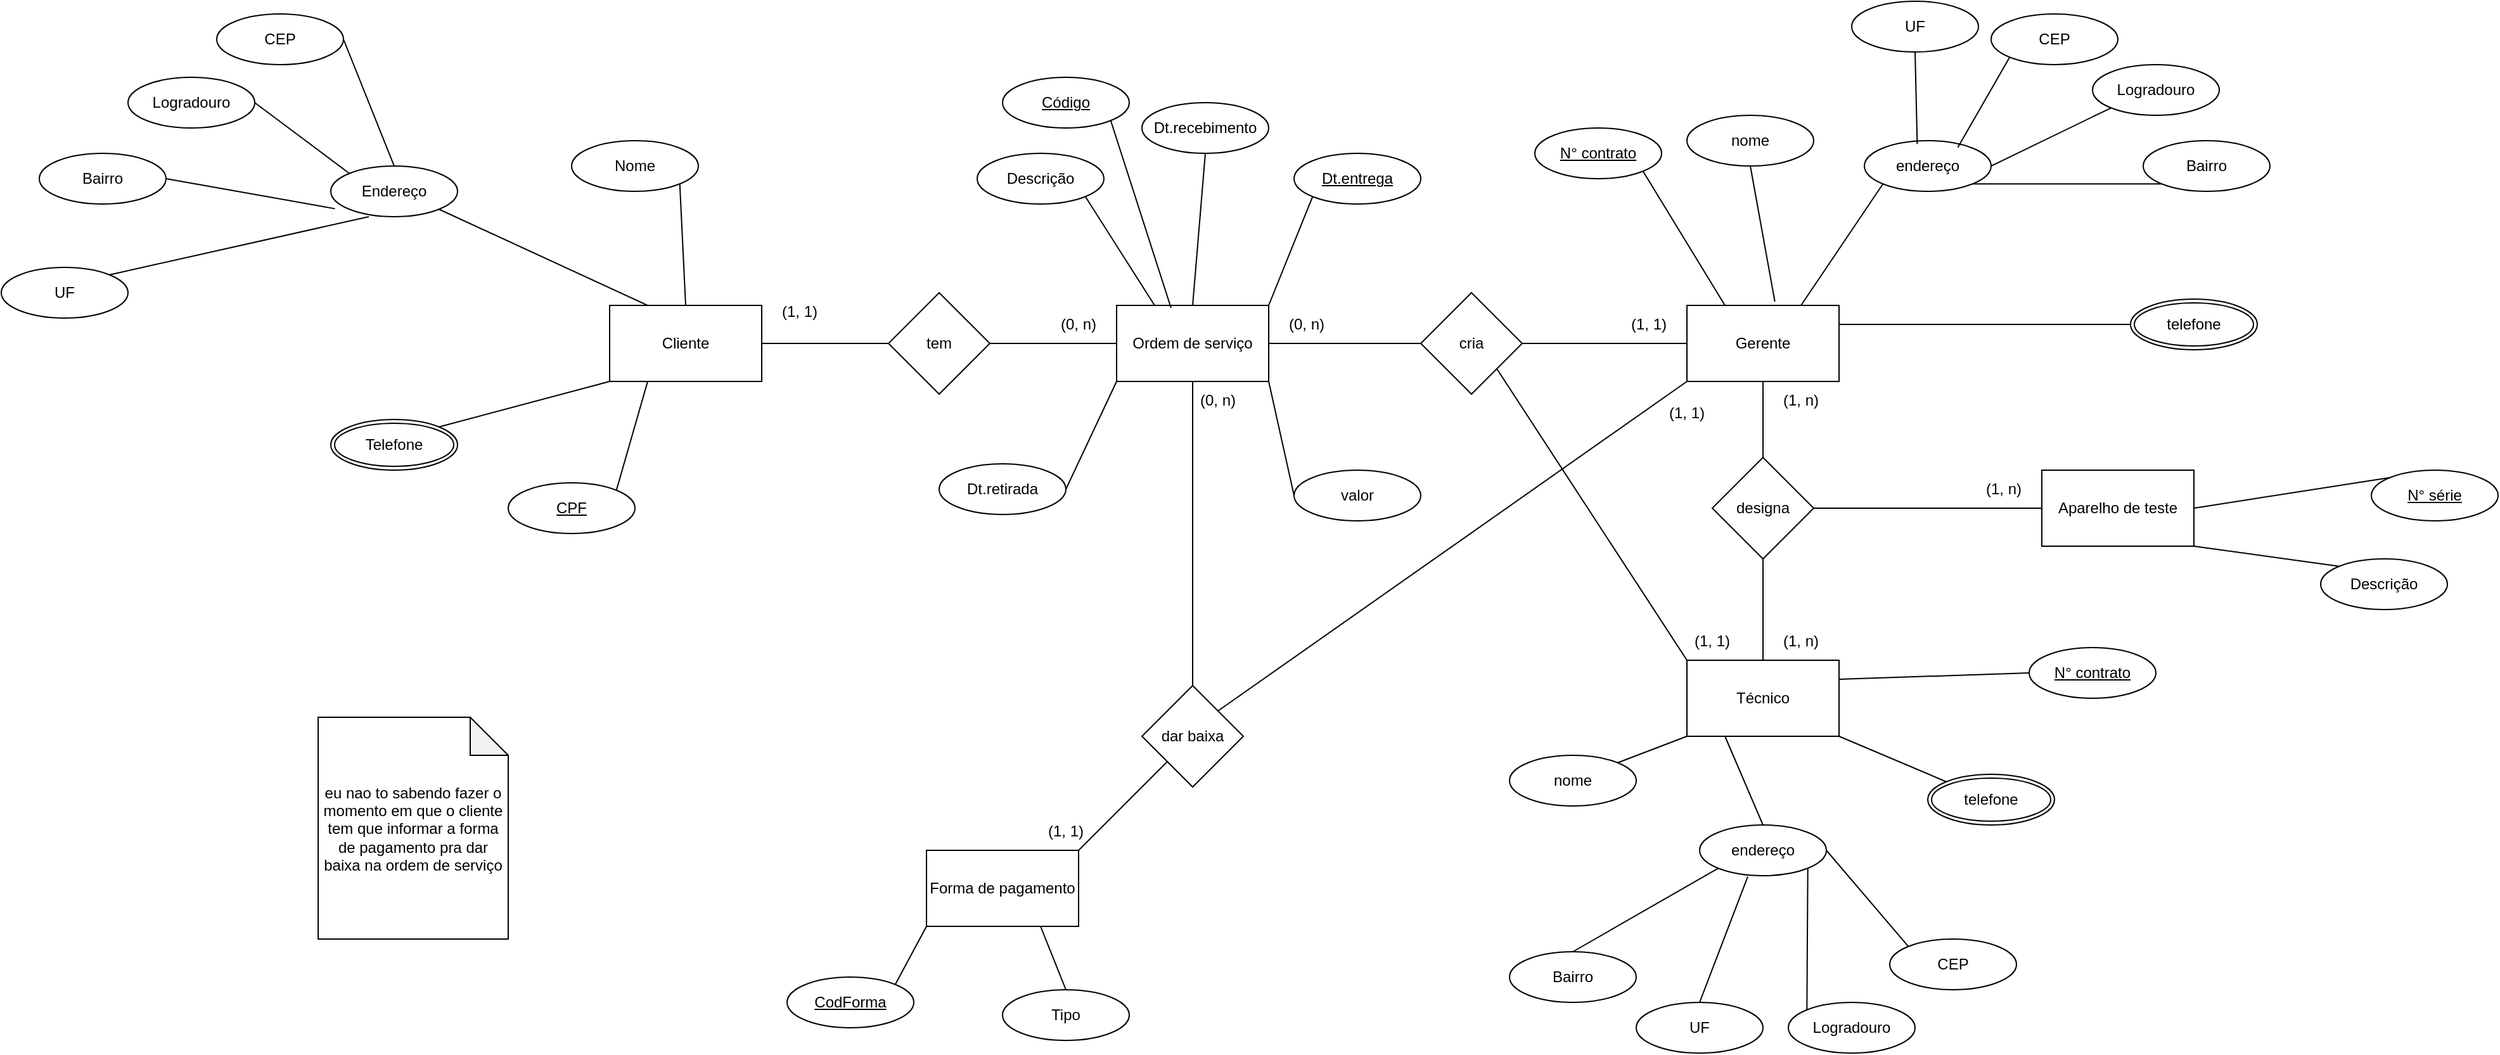 <mxfile version="24.4.13" type="device">
  <diagram name="Página-1" id="QS4bX1p9MtSKT57rM51p">
    <mxGraphModel dx="2000" dy="1878" grid="1" gridSize="10" guides="1" tooltips="1" connect="1" arrows="1" fold="1" page="1" pageScale="1" pageWidth="827" pageHeight="1169" math="0" shadow="0">
      <root>
        <mxCell id="0" />
        <mxCell id="1" parent="0" />
        <mxCell id="PnU9tXa1XnnvA5AA71o_-4" style="edgeStyle=orthogonalEdgeStyle;rounded=0;orthogonalLoop=1;jettySize=auto;html=1;exitX=1;exitY=0.5;exitDx=0;exitDy=0;entryX=0;entryY=0.5;entryDx=0;entryDy=0;endArrow=none;endFill=0;" parent="1" source="PnU9tXa1XnnvA5AA71o_-1" target="PnU9tXa1XnnvA5AA71o_-3" edge="1">
          <mxGeometry relative="1" as="geometry" />
        </mxCell>
        <mxCell id="PnU9tXa1XnnvA5AA71o_-1" value="Cliente" style="rounded=0;whiteSpace=wrap;html=1;" parent="1" vertex="1">
          <mxGeometry x="90" y="230" width="120" height="60" as="geometry" />
        </mxCell>
        <mxCell id="PnU9tXa1XnnvA5AA71o_-2" value="Ordem de serviço" style="rounded=0;whiteSpace=wrap;html=1;" parent="1" vertex="1">
          <mxGeometry x="490" y="230" width="120" height="60" as="geometry" />
        </mxCell>
        <mxCell id="PnU9tXa1XnnvA5AA71o_-5" style="edgeStyle=orthogonalEdgeStyle;rounded=0;orthogonalLoop=1;jettySize=auto;html=1;exitX=1;exitY=0.5;exitDx=0;exitDy=0;entryX=0;entryY=0.5;entryDx=0;entryDy=0;endArrow=none;endFill=0;" parent="1" source="PnU9tXa1XnnvA5AA71o_-3" target="PnU9tXa1XnnvA5AA71o_-2" edge="1">
          <mxGeometry relative="1" as="geometry" />
        </mxCell>
        <mxCell id="PnU9tXa1XnnvA5AA71o_-3" value="tem" style="rhombus;whiteSpace=wrap;html=1;" parent="1" vertex="1">
          <mxGeometry x="310" y="220" width="80" height="80" as="geometry" />
        </mxCell>
        <mxCell id="PnU9tXa1XnnvA5AA71o_-7" style="rounded=0;orthogonalLoop=1;jettySize=auto;html=1;exitX=1;exitY=1;exitDx=0;exitDy=0;entryX=0.5;entryY=0;entryDx=0;entryDy=0;endArrow=none;endFill=0;" parent="1" source="PnU9tXa1XnnvA5AA71o_-13" target="PnU9tXa1XnnvA5AA71o_-1" edge="1">
          <mxGeometry relative="1" as="geometry">
            <mxPoint x="130" y="150" as="sourcePoint" />
          </mxGeometry>
        </mxCell>
        <mxCell id="PnU9tXa1XnnvA5AA71o_-10" style="rounded=0;orthogonalLoop=1;jettySize=auto;html=1;exitX=1;exitY=1;exitDx=0;exitDy=0;entryX=0.25;entryY=0;entryDx=0;entryDy=0;endArrow=none;endFill=0;" parent="1" source="PnU9tXa1XnnvA5AA71o_-14" target="PnU9tXa1XnnvA5AA71o_-1" edge="1">
          <mxGeometry relative="1" as="geometry">
            <mxPoint x="-27.574" y="168.284" as="sourcePoint" />
          </mxGeometry>
        </mxCell>
        <mxCell id="PnU9tXa1XnnvA5AA71o_-12" style="rounded=0;orthogonalLoop=1;jettySize=auto;html=1;exitX=1;exitY=0;exitDx=0;exitDy=0;entryX=0;entryY=1;entryDx=0;entryDy=0;endArrow=none;endFill=0;" parent="1" source="PnU9tXa1XnnvA5AA71o_-11" target="PnU9tXa1XnnvA5AA71o_-1" edge="1">
          <mxGeometry relative="1" as="geometry" />
        </mxCell>
        <mxCell id="PnU9tXa1XnnvA5AA71o_-11" value="Telefone" style="ellipse;shape=doubleEllipse;margin=3;whiteSpace=wrap;html=1;align=center;" parent="1" vertex="1">
          <mxGeometry x="-130" y="320" width="100" height="40" as="geometry" />
        </mxCell>
        <mxCell id="PnU9tXa1XnnvA5AA71o_-13" value="Nome" style="ellipse;whiteSpace=wrap;html=1;align=center;" parent="1" vertex="1">
          <mxGeometry x="60" y="100" width="100" height="40" as="geometry" />
        </mxCell>
        <mxCell id="PnU9tXa1XnnvA5AA71o_-14" value="Endereço" style="ellipse;whiteSpace=wrap;html=1;align=center;" parent="1" vertex="1">
          <mxGeometry x="-130" y="120" width="100" height="40" as="geometry" />
        </mxCell>
        <mxCell id="PnU9tXa1XnnvA5AA71o_-16" style="rounded=0;orthogonalLoop=1;jettySize=auto;html=1;exitX=1;exitY=0.5;exitDx=0;exitDy=0;entryX=0.5;entryY=0;entryDx=0;entryDy=0;endArrow=none;endFill=0;" parent="1" source="PnU9tXa1XnnvA5AA71o_-15" target="PnU9tXa1XnnvA5AA71o_-14" edge="1">
          <mxGeometry relative="1" as="geometry" />
        </mxCell>
        <mxCell id="PnU9tXa1XnnvA5AA71o_-15" value="CEP" style="ellipse;whiteSpace=wrap;html=1;align=center;" parent="1" vertex="1">
          <mxGeometry x="-220" width="100" height="40" as="geometry" />
        </mxCell>
        <mxCell id="PnU9tXa1XnnvA5AA71o_-18" style="rounded=0;orthogonalLoop=1;jettySize=auto;html=1;exitX=1;exitY=0.5;exitDx=0;exitDy=0;entryX=0;entryY=0;entryDx=0;entryDy=0;endArrow=none;endFill=0;" parent="1" source="PnU9tXa1XnnvA5AA71o_-17" target="PnU9tXa1XnnvA5AA71o_-14" edge="1">
          <mxGeometry relative="1" as="geometry" />
        </mxCell>
        <mxCell id="PnU9tXa1XnnvA5AA71o_-17" value="Logradouro" style="ellipse;whiteSpace=wrap;html=1;align=center;" parent="1" vertex="1">
          <mxGeometry x="-290" y="50" width="100" height="40" as="geometry" />
        </mxCell>
        <mxCell id="PnU9tXa1XnnvA5AA71o_-19" value="Bairro" style="ellipse;whiteSpace=wrap;html=1;align=center;" parent="1" vertex="1">
          <mxGeometry x="-360" y="110" width="100" height="40" as="geometry" />
        </mxCell>
        <mxCell id="PnU9tXa1XnnvA5AA71o_-20" style="rounded=0;orthogonalLoop=1;jettySize=auto;html=1;exitX=1;exitY=0.5;exitDx=0;exitDy=0;entryX=0.033;entryY=0.842;entryDx=0;entryDy=0;entryPerimeter=0;endArrow=none;endFill=0;" parent="1" source="PnU9tXa1XnnvA5AA71o_-19" target="PnU9tXa1XnnvA5AA71o_-14" edge="1">
          <mxGeometry relative="1" as="geometry" />
        </mxCell>
        <mxCell id="PnU9tXa1XnnvA5AA71o_-21" value="UF" style="ellipse;whiteSpace=wrap;html=1;align=center;" parent="1" vertex="1">
          <mxGeometry x="-390" y="200" width="100" height="40" as="geometry" />
        </mxCell>
        <mxCell id="PnU9tXa1XnnvA5AA71o_-22" style="rounded=0;orthogonalLoop=1;jettySize=auto;html=1;exitX=1;exitY=0;exitDx=0;exitDy=0;entryX=0.3;entryY=1;entryDx=0;entryDy=0;entryPerimeter=0;endArrow=none;endFill=0;" parent="1" source="PnU9tXa1XnnvA5AA71o_-21" target="PnU9tXa1XnnvA5AA71o_-14" edge="1">
          <mxGeometry relative="1" as="geometry" />
        </mxCell>
        <mxCell id="PnU9tXa1XnnvA5AA71o_-23" value="(1, 1)" style="text;html=1;align=center;verticalAlign=middle;whiteSpace=wrap;rounded=0;" parent="1" vertex="1">
          <mxGeometry x="210" y="220" width="60" height="30" as="geometry" />
        </mxCell>
        <mxCell id="PnU9tXa1XnnvA5AA71o_-24" value="(0, n)" style="text;html=1;align=center;verticalAlign=middle;whiteSpace=wrap;rounded=0;" parent="1" vertex="1">
          <mxGeometry x="430" y="230" width="60" height="30" as="geometry" />
        </mxCell>
        <mxCell id="PnU9tXa1XnnvA5AA71o_-28" style="edgeStyle=orthogonalEdgeStyle;rounded=0;orthogonalLoop=1;jettySize=auto;html=1;exitX=0;exitY=0.5;exitDx=0;exitDy=0;entryX=1;entryY=0.5;entryDx=0;entryDy=0;endArrow=none;endFill=0;" parent="1" source="PnU9tXa1XnnvA5AA71o_-26" target="PnU9tXa1XnnvA5AA71o_-27" edge="1">
          <mxGeometry relative="1" as="geometry" />
        </mxCell>
        <mxCell id="PnU9tXa1XnnvA5AA71o_-126" style="rounded=0;orthogonalLoop=1;jettySize=auto;html=1;exitX=0;exitY=1;exitDx=0;exitDy=0;entryX=1;entryY=0;entryDx=0;entryDy=0;endArrow=none;endFill=0;" parent="1" source="PnU9tXa1XnnvA5AA71o_-26" target="PnU9tXa1XnnvA5AA71o_-125" edge="1">
          <mxGeometry relative="1" as="geometry" />
        </mxCell>
        <mxCell id="PnU9tXa1XnnvA5AA71o_-26" value="Gerente" style="rounded=0;whiteSpace=wrap;html=1;" parent="1" vertex="1">
          <mxGeometry x="940" y="230" width="120" height="60" as="geometry" />
        </mxCell>
        <mxCell id="PnU9tXa1XnnvA5AA71o_-29" style="edgeStyle=orthogonalEdgeStyle;rounded=0;orthogonalLoop=1;jettySize=auto;html=1;exitX=0;exitY=0.5;exitDx=0;exitDy=0;entryX=1;entryY=0.5;entryDx=0;entryDy=0;endArrow=none;endFill=0;" parent="1" source="PnU9tXa1XnnvA5AA71o_-27" target="PnU9tXa1XnnvA5AA71o_-2" edge="1">
          <mxGeometry relative="1" as="geometry" />
        </mxCell>
        <mxCell id="PnU9tXa1XnnvA5AA71o_-27" value="cria" style="rhombus;whiteSpace=wrap;html=1;" parent="1" vertex="1">
          <mxGeometry x="730" y="220" width="80" height="80" as="geometry" />
        </mxCell>
        <mxCell id="PnU9tXa1XnnvA5AA71o_-31" style="rounded=0;orthogonalLoop=1;jettySize=auto;html=1;exitX=0.5;exitY=1;exitDx=0;exitDy=0;entryX=0.5;entryY=0;entryDx=0;entryDy=0;endArrow=none;endFill=0;" parent="1" source="PnU9tXa1XnnvA5AA71o_-30" target="PnU9tXa1XnnvA5AA71o_-2" edge="1">
          <mxGeometry relative="1" as="geometry" />
        </mxCell>
        <mxCell id="PnU9tXa1XnnvA5AA71o_-30" value="Dt.recebimento" style="ellipse;whiteSpace=wrap;html=1;align=center;" parent="1" vertex="1">
          <mxGeometry x="510" y="70" width="100" height="40" as="geometry" />
        </mxCell>
        <mxCell id="PnU9tXa1XnnvA5AA71o_-33" style="rounded=0;orthogonalLoop=1;jettySize=auto;html=1;exitX=1;exitY=1;exitDx=0;exitDy=0;entryX=0.25;entryY=0;entryDx=0;entryDy=0;endArrow=none;endFill=0;" parent="1" source="PnU9tXa1XnnvA5AA71o_-32" target="PnU9tXa1XnnvA5AA71o_-2" edge="1">
          <mxGeometry relative="1" as="geometry" />
        </mxCell>
        <mxCell id="PnU9tXa1XnnvA5AA71o_-32" value="Descrição" style="ellipse;whiteSpace=wrap;html=1;align=center;" parent="1" vertex="1">
          <mxGeometry x="380" y="110" width="100" height="40" as="geometry" />
        </mxCell>
        <mxCell id="PnU9tXa1XnnvA5AA71o_-35" style="rounded=0;orthogonalLoop=1;jettySize=auto;html=1;exitX=0;exitY=1;exitDx=0;exitDy=0;entryX=1;entryY=0;entryDx=0;entryDy=0;endArrow=none;endFill=0;" parent="1" source="PnU9tXa1XnnvA5AA71o_-34" target="PnU9tXa1XnnvA5AA71o_-2" edge="1">
          <mxGeometry relative="1" as="geometry" />
        </mxCell>
        <mxCell id="PnU9tXa1XnnvA5AA71o_-34" value="&lt;u&gt;Dt.entrega&lt;/u&gt;" style="ellipse;whiteSpace=wrap;html=1;align=center;" parent="1" vertex="1">
          <mxGeometry x="630" y="110" width="100" height="40" as="geometry" />
        </mxCell>
        <mxCell id="PnU9tXa1XnnvA5AA71o_-37" style="rounded=0;orthogonalLoop=1;jettySize=auto;html=1;exitX=1;exitY=0.5;exitDx=0;exitDy=0;entryX=0;entryY=1;entryDx=0;entryDy=0;endArrow=none;endFill=0;" parent="1" source="PnU9tXa1XnnvA5AA71o_-36" target="PnU9tXa1XnnvA5AA71o_-2" edge="1">
          <mxGeometry relative="1" as="geometry" />
        </mxCell>
        <mxCell id="PnU9tXa1XnnvA5AA71o_-36" value="Dt.retirada" style="ellipse;whiteSpace=wrap;html=1;align=center;" parent="1" vertex="1">
          <mxGeometry x="350" y="355" width="100" height="40" as="geometry" />
        </mxCell>
        <mxCell id="PnU9tXa1XnnvA5AA71o_-39" style="rounded=0;orthogonalLoop=1;jettySize=auto;html=1;exitX=0;exitY=0.5;exitDx=0;exitDy=0;entryX=1;entryY=1;entryDx=0;entryDy=0;endArrow=none;endFill=0;" parent="1" source="PnU9tXa1XnnvA5AA71o_-38" target="PnU9tXa1XnnvA5AA71o_-2" edge="1">
          <mxGeometry relative="1" as="geometry" />
        </mxCell>
        <mxCell id="PnU9tXa1XnnvA5AA71o_-38" value="valor" style="ellipse;whiteSpace=wrap;html=1;align=center;" parent="1" vertex="1">
          <mxGeometry x="630" y="360" width="100" height="40" as="geometry" />
        </mxCell>
        <mxCell id="PnU9tXa1XnnvA5AA71o_-40" value="(1, 1)" style="text;html=1;align=center;verticalAlign=middle;whiteSpace=wrap;rounded=0;" parent="1" vertex="1">
          <mxGeometry x="880" y="230" width="60" height="30" as="geometry" />
        </mxCell>
        <mxCell id="PnU9tXa1XnnvA5AA71o_-41" value="(0, n)" style="text;html=1;align=center;verticalAlign=middle;whiteSpace=wrap;rounded=0;" parent="1" vertex="1">
          <mxGeometry x="610" y="230" width="60" height="30" as="geometry" />
        </mxCell>
        <mxCell id="PnU9tXa1XnnvA5AA71o_-44" value="nome" style="ellipse;whiteSpace=wrap;html=1;align=center;" parent="1" vertex="1">
          <mxGeometry x="940" y="80" width="100" height="40" as="geometry" />
        </mxCell>
        <mxCell id="PnU9tXa1XnnvA5AA71o_-45" style="rounded=0;orthogonalLoop=1;jettySize=auto;html=1;exitX=0.5;exitY=1;exitDx=0;exitDy=0;entryX=0.578;entryY=-0.05;entryDx=0;entryDy=0;entryPerimeter=0;endArrow=none;endFill=0;" parent="1" source="PnU9tXa1XnnvA5AA71o_-44" target="PnU9tXa1XnnvA5AA71o_-26" edge="1">
          <mxGeometry relative="1" as="geometry" />
        </mxCell>
        <mxCell id="PnU9tXa1XnnvA5AA71o_-47" style="rounded=0;orthogonalLoop=1;jettySize=auto;html=1;exitX=0;exitY=1;exitDx=0;exitDy=0;entryX=0.75;entryY=0;entryDx=0;entryDy=0;endArrow=none;endFill=0;" parent="1" source="PnU9tXa1XnnvA5AA71o_-46" target="PnU9tXa1XnnvA5AA71o_-26" edge="1">
          <mxGeometry relative="1" as="geometry" />
        </mxCell>
        <mxCell id="PnU9tXa1XnnvA5AA71o_-46" value="endereço" style="ellipse;whiteSpace=wrap;html=1;align=center;" parent="1" vertex="1">
          <mxGeometry x="1080" y="100" width="100" height="40" as="geometry" />
        </mxCell>
        <mxCell id="PnU9tXa1XnnvA5AA71o_-49" style="edgeStyle=orthogonalEdgeStyle;rounded=0;orthogonalLoop=1;jettySize=auto;html=1;exitX=0;exitY=0.5;exitDx=0;exitDy=0;entryX=1;entryY=0.25;entryDx=0;entryDy=0;endArrow=none;endFill=0;" parent="1" source="PnU9tXa1XnnvA5AA71o_-50" target="PnU9tXa1XnnvA5AA71o_-26" edge="1">
          <mxGeometry relative="1" as="geometry">
            <mxPoint x="1234.883" y="234.237" as="sourcePoint" />
          </mxGeometry>
        </mxCell>
        <mxCell id="PnU9tXa1XnnvA5AA71o_-50" value="telefone" style="ellipse;shape=doubleEllipse;margin=3;whiteSpace=wrap;html=1;align=center;" parent="1" vertex="1">
          <mxGeometry x="1290" y="225" width="100" height="40" as="geometry" />
        </mxCell>
        <mxCell id="PnU9tXa1XnnvA5AA71o_-51" value="CEP" style="ellipse;whiteSpace=wrap;html=1;align=center;" parent="1" vertex="1">
          <mxGeometry x="1180" width="100" height="40" as="geometry" />
        </mxCell>
        <mxCell id="PnU9tXa1XnnvA5AA71o_-57" style="rounded=0;orthogonalLoop=1;jettySize=auto;html=1;exitX=0;exitY=1;exitDx=0;exitDy=0;entryX=1;entryY=0.5;entryDx=0;entryDy=0;endArrow=none;endFill=0;" parent="1" source="PnU9tXa1XnnvA5AA71o_-52" target="PnU9tXa1XnnvA5AA71o_-46" edge="1">
          <mxGeometry relative="1" as="geometry" />
        </mxCell>
        <mxCell id="PnU9tXa1XnnvA5AA71o_-52" value="Logradouro" style="ellipse;whiteSpace=wrap;html=1;align=center;" parent="1" vertex="1">
          <mxGeometry x="1260" y="40" width="100" height="40" as="geometry" />
        </mxCell>
        <mxCell id="PnU9tXa1XnnvA5AA71o_-58" style="rounded=0;orthogonalLoop=1;jettySize=auto;html=1;exitX=0;exitY=1;exitDx=0;exitDy=0;entryX=1;entryY=1;entryDx=0;entryDy=0;endArrow=none;endFill=0;" parent="1" source="PnU9tXa1XnnvA5AA71o_-53" target="PnU9tXa1XnnvA5AA71o_-46" edge="1">
          <mxGeometry relative="1" as="geometry" />
        </mxCell>
        <mxCell id="PnU9tXa1XnnvA5AA71o_-53" value="Bairro" style="ellipse;whiteSpace=wrap;html=1;align=center;" parent="1" vertex="1">
          <mxGeometry x="1300" y="100" width="100" height="40" as="geometry" />
        </mxCell>
        <mxCell id="PnU9tXa1XnnvA5AA71o_-54" value="UF" style="ellipse;whiteSpace=wrap;html=1;align=center;" parent="1" vertex="1">
          <mxGeometry x="1070" y="-10" width="100" height="40" as="geometry" />
        </mxCell>
        <mxCell id="PnU9tXa1XnnvA5AA71o_-55" style="rounded=0;orthogonalLoop=1;jettySize=auto;html=1;exitX=0.5;exitY=1;exitDx=0;exitDy=0;entryX=0.417;entryY=0.067;entryDx=0;entryDy=0;entryPerimeter=0;endArrow=none;endFill=0;" parent="1" source="PnU9tXa1XnnvA5AA71o_-54" target="PnU9tXa1XnnvA5AA71o_-46" edge="1">
          <mxGeometry relative="1" as="geometry" />
        </mxCell>
        <mxCell id="PnU9tXa1XnnvA5AA71o_-56" style="rounded=0;orthogonalLoop=1;jettySize=auto;html=1;exitX=0;exitY=1;exitDx=0;exitDy=0;entryX=0.737;entryY=0.133;entryDx=0;entryDy=0;entryPerimeter=0;endArrow=none;endFill=0;" parent="1" source="PnU9tXa1XnnvA5AA71o_-51" target="PnU9tXa1XnnvA5AA71o_-46" edge="1">
          <mxGeometry relative="1" as="geometry" />
        </mxCell>
        <mxCell id="PnU9tXa1XnnvA5AA71o_-123" style="rounded=0;orthogonalLoop=1;jettySize=auto;html=1;exitX=0;exitY=0;exitDx=0;exitDy=0;entryX=1;entryY=1;entryDx=0;entryDy=0;endArrow=none;endFill=0;" parent="1" source="PnU9tXa1XnnvA5AA71o_-59" target="PnU9tXa1XnnvA5AA71o_-27" edge="1">
          <mxGeometry relative="1" as="geometry" />
        </mxCell>
        <mxCell id="PnU9tXa1XnnvA5AA71o_-59" value="Técnico" style="rounded=0;whiteSpace=wrap;html=1;" parent="1" vertex="1">
          <mxGeometry x="940" y="510" width="120" height="60" as="geometry" />
        </mxCell>
        <mxCell id="PnU9tXa1XnnvA5AA71o_-61" style="edgeStyle=orthogonalEdgeStyle;rounded=0;orthogonalLoop=1;jettySize=auto;html=1;exitX=0.5;exitY=0;exitDx=0;exitDy=0;entryX=0.5;entryY=1;entryDx=0;entryDy=0;endArrow=none;endFill=0;" parent="1" source="PnU9tXa1XnnvA5AA71o_-60" target="PnU9tXa1XnnvA5AA71o_-26" edge="1">
          <mxGeometry relative="1" as="geometry" />
        </mxCell>
        <mxCell id="PnU9tXa1XnnvA5AA71o_-62" style="edgeStyle=orthogonalEdgeStyle;rounded=0;orthogonalLoop=1;jettySize=auto;html=1;exitX=0.5;exitY=1;exitDx=0;exitDy=0;entryX=0.5;entryY=0;entryDx=0;entryDy=0;endArrow=none;endFill=0;" parent="1" source="PnU9tXa1XnnvA5AA71o_-60" target="PnU9tXa1XnnvA5AA71o_-59" edge="1">
          <mxGeometry relative="1" as="geometry" />
        </mxCell>
        <mxCell id="PnU9tXa1XnnvA5AA71o_-121" style="edgeStyle=orthogonalEdgeStyle;rounded=0;orthogonalLoop=1;jettySize=auto;html=1;exitX=1;exitY=0.5;exitDx=0;exitDy=0;entryX=0;entryY=0.5;entryDx=0;entryDy=0;endArrow=none;endFill=0;" parent="1" source="PnU9tXa1XnnvA5AA71o_-60" target="PnU9tXa1XnnvA5AA71o_-113" edge="1">
          <mxGeometry relative="1" as="geometry" />
        </mxCell>
        <mxCell id="PnU9tXa1XnnvA5AA71o_-60" value="designa" style="rhombus;whiteSpace=wrap;html=1;" parent="1" vertex="1">
          <mxGeometry x="960" y="350" width="80" height="80" as="geometry" />
        </mxCell>
        <mxCell id="PnU9tXa1XnnvA5AA71o_-63" value="(1, n)" style="text;html=1;align=center;verticalAlign=middle;whiteSpace=wrap;rounded=0;" parent="1" vertex="1">
          <mxGeometry x="1000" y="480" width="60" height="30" as="geometry" />
        </mxCell>
        <mxCell id="PnU9tXa1XnnvA5AA71o_-64" value="(1, n)" style="text;html=1;align=center;verticalAlign=middle;whiteSpace=wrap;rounded=0;" parent="1" vertex="1">
          <mxGeometry x="1000" y="290" width="60" height="30" as="geometry" />
        </mxCell>
        <mxCell id="PnU9tXa1XnnvA5AA71o_-98" style="rounded=0;orthogonalLoop=1;jettySize=auto;html=1;exitX=1;exitY=0;exitDx=0;exitDy=0;entryX=0;entryY=1;entryDx=0;entryDy=0;endArrow=none;endFill=0;" parent="1" source="PnU9tXa1XnnvA5AA71o_-97" target="PnU9tXa1XnnvA5AA71o_-59" edge="1">
          <mxGeometry relative="1" as="geometry" />
        </mxCell>
        <mxCell id="PnU9tXa1XnnvA5AA71o_-97" value="nome" style="ellipse;whiteSpace=wrap;html=1;align=center;" parent="1" vertex="1">
          <mxGeometry x="800" y="585" width="100" height="40" as="geometry" />
        </mxCell>
        <mxCell id="PnU9tXa1XnnvA5AA71o_-100" style="rounded=0;orthogonalLoop=1;jettySize=auto;html=1;exitX=0.5;exitY=0;exitDx=0;exitDy=0;entryX=0.25;entryY=1;entryDx=0;entryDy=0;endArrow=none;endFill=0;" parent="1" source="PnU9tXa1XnnvA5AA71o_-99" target="PnU9tXa1XnnvA5AA71o_-59" edge="1">
          <mxGeometry relative="1" as="geometry" />
        </mxCell>
        <mxCell id="PnU9tXa1XnnvA5AA71o_-99" value="endereço" style="ellipse;whiteSpace=wrap;html=1;align=center;" parent="1" vertex="1">
          <mxGeometry x="950" y="640" width="100" height="40" as="geometry" />
        </mxCell>
        <mxCell id="PnU9tXa1XnnvA5AA71o_-105" style="rounded=0;orthogonalLoop=1;jettySize=auto;html=1;exitX=0;exitY=0;exitDx=0;exitDy=0;entryX=1;entryY=1;entryDx=0;entryDy=0;endArrow=none;endFill=0;" parent="1" source="PnU9tXa1XnnvA5AA71o_-101" target="PnU9tXa1XnnvA5AA71o_-59" edge="1">
          <mxGeometry relative="1" as="geometry" />
        </mxCell>
        <mxCell id="PnU9tXa1XnnvA5AA71o_-101" value="telefone" style="ellipse;shape=doubleEllipse;margin=3;whiteSpace=wrap;html=1;align=center;" parent="1" vertex="1">
          <mxGeometry x="1130" y="600" width="100" height="40" as="geometry" />
        </mxCell>
        <mxCell id="PnU9tXa1XnnvA5AA71o_-106" style="rounded=0;orthogonalLoop=1;jettySize=auto;html=1;exitX=0.5;exitY=0;exitDx=0;exitDy=0;entryX=0;entryY=1;entryDx=0;entryDy=0;endArrow=none;endFill=0;" parent="1" source="PnU9tXa1XnnvA5AA71o_-103" target="PnU9tXa1XnnvA5AA71o_-99" edge="1">
          <mxGeometry relative="1" as="geometry" />
        </mxCell>
        <mxCell id="PnU9tXa1XnnvA5AA71o_-103" value="Bairro" style="ellipse;whiteSpace=wrap;html=1;align=center;" parent="1" vertex="1">
          <mxGeometry x="800" y="740" width="100" height="40" as="geometry" />
        </mxCell>
        <mxCell id="PnU9tXa1XnnvA5AA71o_-111" style="rounded=0;orthogonalLoop=1;jettySize=auto;html=1;exitX=0;exitY=0;exitDx=0;exitDy=0;entryX=1;entryY=1;entryDx=0;entryDy=0;endArrow=none;endFill=0;" parent="1" source="PnU9tXa1XnnvA5AA71o_-107" target="PnU9tXa1XnnvA5AA71o_-99" edge="1">
          <mxGeometry relative="1" as="geometry" />
        </mxCell>
        <mxCell id="PnU9tXa1XnnvA5AA71o_-107" value="Logradouro" style="ellipse;whiteSpace=wrap;html=1;align=center;" parent="1" vertex="1">
          <mxGeometry x="1020" y="780" width="100" height="40" as="geometry" />
        </mxCell>
        <mxCell id="PnU9tXa1XnnvA5AA71o_-112" style="rounded=0;orthogonalLoop=1;jettySize=auto;html=1;exitX=0;exitY=0;exitDx=0;exitDy=0;entryX=1;entryY=0.5;entryDx=0;entryDy=0;endArrow=none;endFill=0;" parent="1" source="PnU9tXa1XnnvA5AA71o_-108" target="PnU9tXa1XnnvA5AA71o_-99" edge="1">
          <mxGeometry relative="1" as="geometry" />
        </mxCell>
        <mxCell id="PnU9tXa1XnnvA5AA71o_-108" value="CEP" style="ellipse;whiteSpace=wrap;html=1;align=center;" parent="1" vertex="1">
          <mxGeometry x="1100" y="730" width="100" height="40" as="geometry" />
        </mxCell>
        <mxCell id="PnU9tXa1XnnvA5AA71o_-109" value="UF" style="ellipse;whiteSpace=wrap;html=1;align=center;" parent="1" vertex="1">
          <mxGeometry x="900" y="780" width="100" height="40" as="geometry" />
        </mxCell>
        <mxCell id="PnU9tXa1XnnvA5AA71o_-110" style="rounded=0;orthogonalLoop=1;jettySize=auto;html=1;exitX=0.5;exitY=0;exitDx=0;exitDy=0;entryX=0.38;entryY=1.017;entryDx=0;entryDy=0;entryPerimeter=0;endArrow=none;endFill=0;" parent="1" source="PnU9tXa1XnnvA5AA71o_-109" target="PnU9tXa1XnnvA5AA71o_-99" edge="1">
          <mxGeometry relative="1" as="geometry" />
        </mxCell>
        <mxCell id="PnU9tXa1XnnvA5AA71o_-113" value="Aparelho de teste" style="rounded=0;whiteSpace=wrap;html=1;" parent="1" vertex="1">
          <mxGeometry x="1220" y="360" width="120" height="60" as="geometry" />
        </mxCell>
        <mxCell id="PnU9tXa1XnnvA5AA71o_-116" style="rounded=0;orthogonalLoop=1;jettySize=auto;html=1;exitX=0;exitY=0;exitDx=0;exitDy=0;entryX=1;entryY=0.5;entryDx=0;entryDy=0;endArrow=none;endFill=0;" parent="1" source="PnU9tXa1XnnvA5AA71o_-115" target="PnU9tXa1XnnvA5AA71o_-113" edge="1">
          <mxGeometry relative="1" as="geometry" />
        </mxCell>
        <mxCell id="PnU9tXa1XnnvA5AA71o_-115" value="&lt;u&gt;N° série&lt;/u&gt;" style="ellipse;whiteSpace=wrap;html=1;align=center;" parent="1" vertex="1">
          <mxGeometry x="1480" y="360" width="100" height="40" as="geometry" />
        </mxCell>
        <mxCell id="PnU9tXa1XnnvA5AA71o_-118" style="rounded=0;orthogonalLoop=1;jettySize=auto;html=1;exitX=0;exitY=0;exitDx=0;exitDy=0;entryX=1;entryY=1;entryDx=0;entryDy=0;endArrow=none;endFill=0;" parent="1" source="PnU9tXa1XnnvA5AA71o_-117" target="PnU9tXa1XnnvA5AA71o_-113" edge="1">
          <mxGeometry relative="1" as="geometry" />
        </mxCell>
        <mxCell id="PnU9tXa1XnnvA5AA71o_-117" value="Descrição" style="ellipse;whiteSpace=wrap;html=1;align=center;" parent="1" vertex="1">
          <mxGeometry x="1440" y="430" width="100" height="40" as="geometry" />
        </mxCell>
        <mxCell id="PnU9tXa1XnnvA5AA71o_-122" value="(1, n)" style="text;html=1;align=center;verticalAlign=middle;whiteSpace=wrap;rounded=0;" parent="1" vertex="1">
          <mxGeometry x="1160" y="360" width="60" height="30" as="geometry" />
        </mxCell>
        <mxCell id="PnU9tXa1XnnvA5AA71o_-124" value="(1, 1)" style="text;html=1;align=center;verticalAlign=middle;whiteSpace=wrap;rounded=0;" parent="1" vertex="1">
          <mxGeometry x="930" y="480" width="60" height="30" as="geometry" />
        </mxCell>
        <mxCell id="PnU9tXa1XnnvA5AA71o_-128" style="edgeStyle=orthogonalEdgeStyle;rounded=0;orthogonalLoop=1;jettySize=auto;html=1;exitX=0.5;exitY=0;exitDx=0;exitDy=0;entryX=0.5;entryY=1;entryDx=0;entryDy=0;endArrow=none;endFill=0;" parent="1" source="PnU9tXa1XnnvA5AA71o_-125" target="PnU9tXa1XnnvA5AA71o_-2" edge="1">
          <mxGeometry relative="1" as="geometry" />
        </mxCell>
        <mxCell id="PnU9tXa1XnnvA5AA71o_-125" value="dar baixa" style="rhombus;whiteSpace=wrap;html=1;" parent="1" vertex="1">
          <mxGeometry x="510" y="530" width="80" height="80" as="geometry" />
        </mxCell>
        <mxCell id="PnU9tXa1XnnvA5AA71o_-129" value="(1, 1)" style="text;html=1;align=center;verticalAlign=middle;whiteSpace=wrap;rounded=0;" parent="1" vertex="1">
          <mxGeometry x="910" y="300" width="60" height="30" as="geometry" />
        </mxCell>
        <mxCell id="PnU9tXa1XnnvA5AA71o_-130" value="(0, n)" style="text;html=1;align=center;verticalAlign=middle;whiteSpace=wrap;rounded=0;" parent="1" vertex="1">
          <mxGeometry x="540" y="290" width="60" height="30" as="geometry" />
        </mxCell>
        <mxCell id="PnU9tXa1XnnvA5AA71o_-132" style="rounded=0;orthogonalLoop=1;jettySize=auto;html=1;exitX=1;exitY=0;exitDx=0;exitDy=0;entryX=0;entryY=1;entryDx=0;entryDy=0;endArrow=none;endFill=0;" parent="1" source="PnU9tXa1XnnvA5AA71o_-139" target="PnU9tXa1XnnvA5AA71o_-125" edge="1">
          <mxGeometry relative="1" as="geometry">
            <mxPoint x="449.117" y="645.763" as="sourcePoint" />
          </mxGeometry>
        </mxCell>
        <mxCell id="PnU9tXa1XnnvA5AA71o_-134" style="rounded=0;orthogonalLoop=1;jettySize=auto;html=1;exitX=1;exitY=0;exitDx=0;exitDy=0;entryX=0.25;entryY=1;entryDx=0;entryDy=0;endArrow=none;endFill=0;" parent="1" source="PnU9tXa1XnnvA5AA71o_-133" target="PnU9tXa1XnnvA5AA71o_-1" edge="1">
          <mxGeometry relative="1" as="geometry" />
        </mxCell>
        <mxCell id="PnU9tXa1XnnvA5AA71o_-133" value="&lt;u&gt;CPF&lt;/u&gt;" style="ellipse;whiteSpace=wrap;html=1;align=center;" parent="1" vertex="1">
          <mxGeometry x="10" y="370" width="100" height="40" as="geometry" />
        </mxCell>
        <mxCell id="PnU9tXa1XnnvA5AA71o_-136" style="rounded=0;orthogonalLoop=1;jettySize=auto;html=1;exitX=1;exitY=1;exitDx=0;exitDy=0;entryX=0.25;entryY=0;entryDx=0;entryDy=0;endArrow=none;endFill=0;" parent="1" source="PnU9tXa1XnnvA5AA71o_-135" target="PnU9tXa1XnnvA5AA71o_-26" edge="1">
          <mxGeometry relative="1" as="geometry" />
        </mxCell>
        <mxCell id="PnU9tXa1XnnvA5AA71o_-135" value="&lt;u&gt;N° contrato&lt;/u&gt;" style="ellipse;whiteSpace=wrap;html=1;align=center;" parent="1" vertex="1">
          <mxGeometry x="820" y="90" width="100" height="40" as="geometry" />
        </mxCell>
        <mxCell id="PnU9tXa1XnnvA5AA71o_-138" style="rounded=0;orthogonalLoop=1;jettySize=auto;html=1;exitX=0;exitY=0.5;exitDx=0;exitDy=0;entryX=1;entryY=0.25;entryDx=0;entryDy=0;endArrow=none;endFill=0;" parent="1" source="PnU9tXa1XnnvA5AA71o_-137" target="PnU9tXa1XnnvA5AA71o_-59" edge="1">
          <mxGeometry relative="1" as="geometry" />
        </mxCell>
        <mxCell id="PnU9tXa1XnnvA5AA71o_-137" value="&lt;u&gt;N° contrato&lt;/u&gt;" style="ellipse;whiteSpace=wrap;html=1;align=center;" parent="1" vertex="1">
          <mxGeometry x="1210" y="500" width="100" height="40" as="geometry" />
        </mxCell>
        <mxCell id="PnU9tXa1XnnvA5AA71o_-139" value="Forma de pagamento" style="rounded=0;whiteSpace=wrap;html=1;" parent="1" vertex="1">
          <mxGeometry x="340" y="660" width="120" height="60" as="geometry" />
        </mxCell>
        <mxCell id="PnU9tXa1XnnvA5AA71o_-141" style="rounded=0;orthogonalLoop=1;jettySize=auto;html=1;exitX=1;exitY=0;exitDx=0;exitDy=0;entryX=0;entryY=1;entryDx=0;entryDy=0;endArrow=none;endFill=0;" parent="1" source="PnU9tXa1XnnvA5AA71o_-140" target="PnU9tXa1XnnvA5AA71o_-139" edge="1">
          <mxGeometry relative="1" as="geometry" />
        </mxCell>
        <mxCell id="PnU9tXa1XnnvA5AA71o_-140" value="&lt;u&gt;CodForma&lt;/u&gt;" style="ellipse;whiteSpace=wrap;html=1;align=center;" parent="1" vertex="1">
          <mxGeometry x="230" y="760" width="100" height="40" as="geometry" />
        </mxCell>
        <mxCell id="PnU9tXa1XnnvA5AA71o_-144" style="rounded=0;orthogonalLoop=1;jettySize=auto;html=1;exitX=0.5;exitY=0;exitDx=0;exitDy=0;entryX=0.75;entryY=1;entryDx=0;entryDy=0;endArrow=none;endFill=0;" parent="1" source="PnU9tXa1XnnvA5AA71o_-142" target="PnU9tXa1XnnvA5AA71o_-139" edge="1">
          <mxGeometry relative="1" as="geometry" />
        </mxCell>
        <mxCell id="PnU9tXa1XnnvA5AA71o_-142" value="Tipo" style="ellipse;whiteSpace=wrap;html=1;align=center;" parent="1" vertex="1">
          <mxGeometry x="400" y="770" width="100" height="40" as="geometry" />
        </mxCell>
        <mxCell id="PnU9tXa1XnnvA5AA71o_-145" value="(1, 1)" style="text;html=1;align=center;verticalAlign=middle;whiteSpace=wrap;rounded=0;" parent="1" vertex="1">
          <mxGeometry x="420" y="630" width="60" height="30" as="geometry" />
        </mxCell>
        <mxCell id="PnU9tXa1XnnvA5AA71o_-148" value="eu nao to sabendo fazer o momento em que o cliente tem que informar a forma de pagamento pra dar baixa na ordem de serviço" style="shape=note;whiteSpace=wrap;html=1;backgroundOutline=1;darkOpacity=0.05;" parent="1" vertex="1">
          <mxGeometry x="-140" y="555" width="150" height="175" as="geometry" />
        </mxCell>
        <mxCell id="Gk9gSbEcFftuhC48I_Kx-1" value="&lt;u&gt;Código&lt;/u&gt;" style="ellipse;whiteSpace=wrap;html=1;align=center;" vertex="1" parent="1">
          <mxGeometry x="400" y="50" width="100" height="40" as="geometry" />
        </mxCell>
        <mxCell id="Gk9gSbEcFftuhC48I_Kx-2" style="rounded=0;orthogonalLoop=1;jettySize=auto;html=1;exitX=1;exitY=1;exitDx=0;exitDy=0;entryX=0.358;entryY=0.033;entryDx=0;entryDy=0;entryPerimeter=0;endArrow=none;endFill=0;" edge="1" parent="1" source="Gk9gSbEcFftuhC48I_Kx-1" target="PnU9tXa1XnnvA5AA71o_-2">
          <mxGeometry relative="1" as="geometry" />
        </mxCell>
      </root>
    </mxGraphModel>
  </diagram>
</mxfile>
